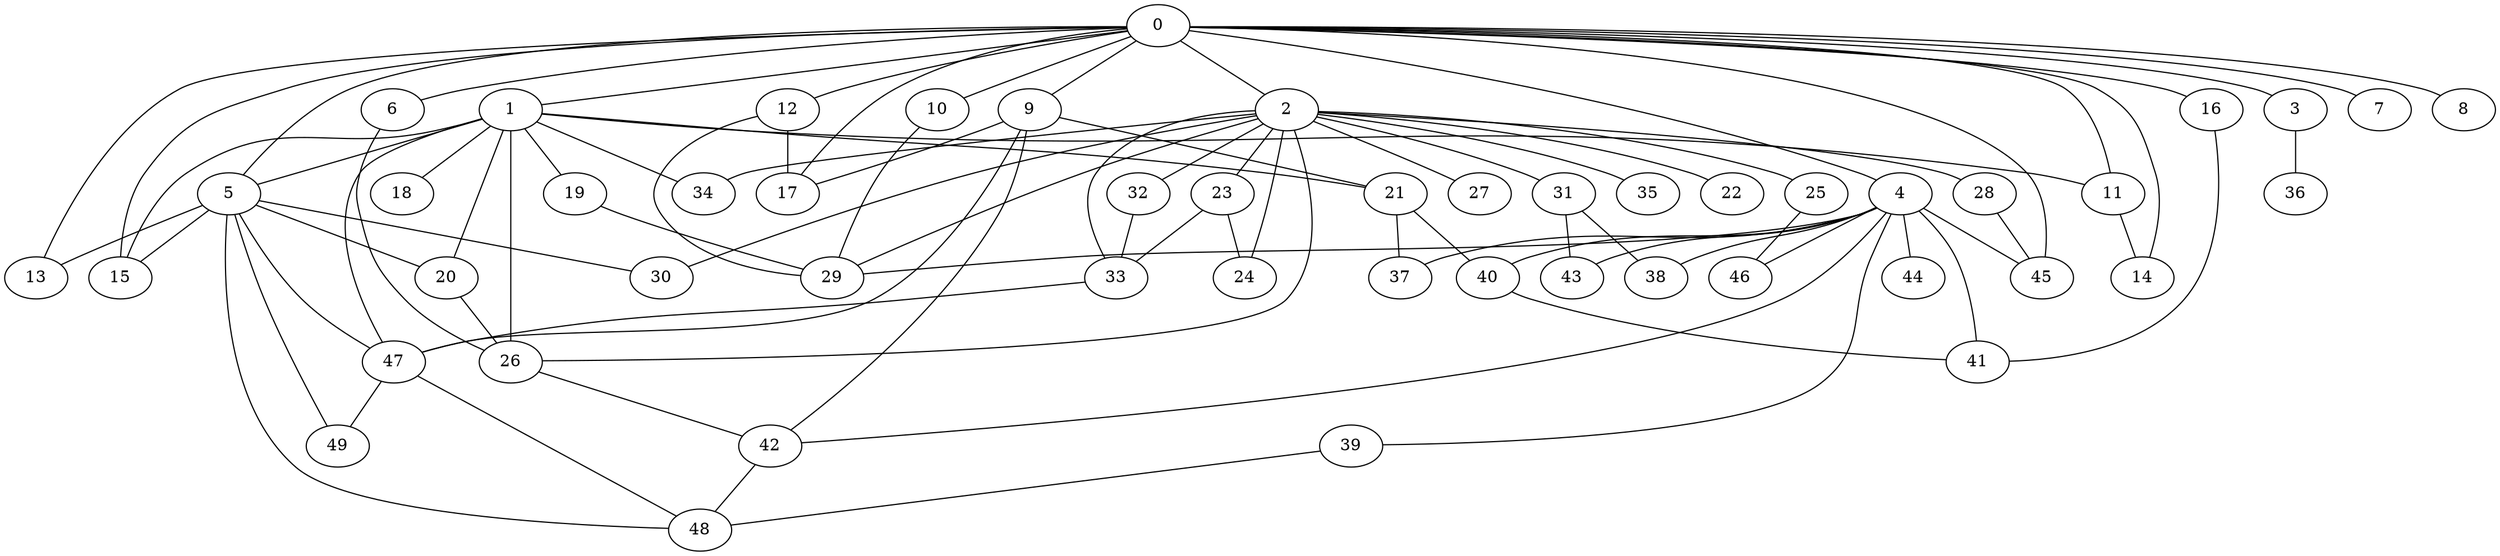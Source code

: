 
graph graphname {
    0 -- 1
0 -- 2
0 -- 3
0 -- 4
0 -- 5
0 -- 6
0 -- 7
0 -- 8
0 -- 9
0 -- 10
0 -- 11
0 -- 12
0 -- 13
0 -- 14
0 -- 15
0 -- 16
0 -- 17
0 -- 45
1 -- 18
1 -- 19
1 -- 20
1 -- 21
1 -- 34
1 -- 26
1 -- 15
1 -- 11
1 -- 5
1 -- 47
2 -- 32
2 -- 34
2 -- 35
2 -- 33
2 -- 22
2 -- 23
2 -- 24
2 -- 25
2 -- 26
2 -- 27
2 -- 28
2 -- 29
2 -- 30
2 -- 31
3 -- 36
4 -- 37
4 -- 38
4 -- 39
4 -- 40
4 -- 41
4 -- 42
4 -- 43
4 -- 44
4 -- 45
4 -- 46
4 -- 29
5 -- 48
5 -- 49
5 -- 47
5 -- 13
5 -- 30
5 -- 15
5 -- 20
6 -- 26
9 -- 21
9 -- 17
9 -- 47
9 -- 42
10 -- 29
11 -- 14
12 -- 17
12 -- 29
16 -- 41
19 -- 29
20 -- 26
21 -- 40
21 -- 37
23 -- 24
23 -- 33
25 -- 46
26 -- 42
28 -- 45
31 -- 43
31 -- 38
32 -- 33
33 -- 47
39 -- 48
40 -- 41
42 -- 48
47 -- 49
47 -- 48

}
